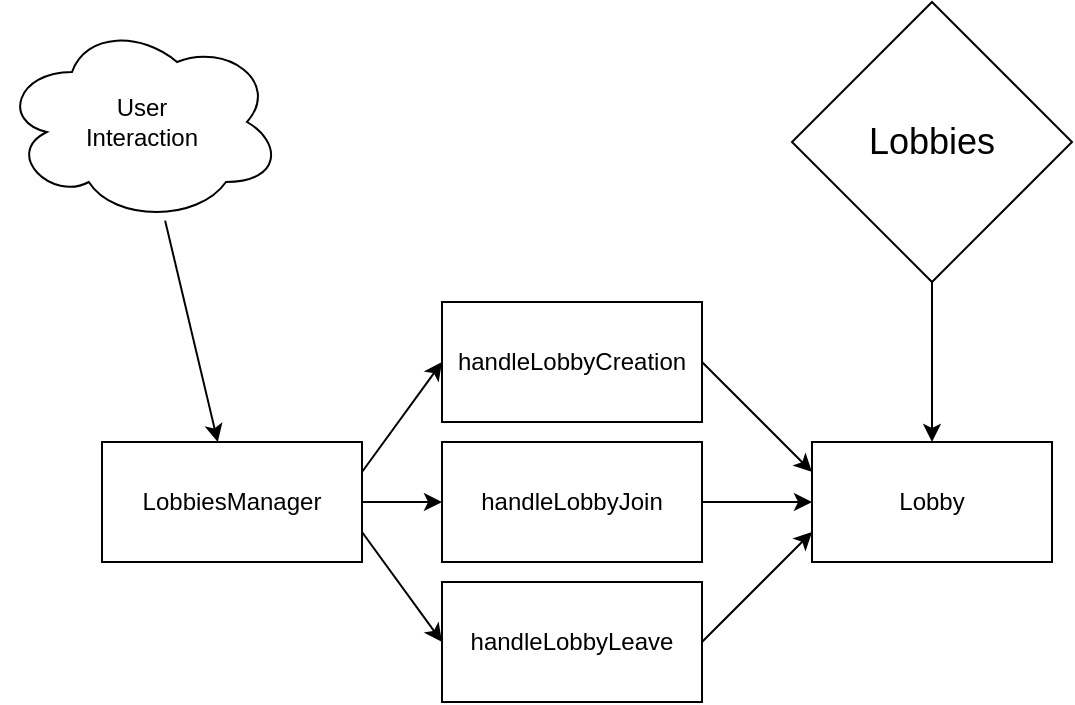 <mxfile>
    <diagram id="aGAvqy5937YfXyVlTSAt" name="Página-1">
        <mxGraphModel dx="722" dy="1104" grid="1" gridSize="10" guides="1" tooltips="1" connect="1" arrows="1" fold="1" page="0" pageScale="1" pageWidth="827" pageHeight="1169" math="0" shadow="0">
            <root>
                <mxCell id="0"/>
                <mxCell id="1" parent="0"/>
                <mxCell id="3" value="Lobby" style="rounded=0;whiteSpace=wrap;html=1;" parent="1" vertex="1">
                    <mxGeometry x="515" y="160" width="120" height="60" as="geometry"/>
                </mxCell>
                <mxCell id="5" value="" style="edgeStyle=none;html=1;" edge="1" parent="1" source="4" target="3">
                    <mxGeometry relative="1" as="geometry"/>
                </mxCell>
                <mxCell id="4" value="&lt;span style=&quot;font-size: 18px;&quot;&gt;Lobbies&lt;/span&gt;" style="rhombus;whiteSpace=wrap;html=1;" vertex="1" parent="1">
                    <mxGeometry x="505" y="-60" width="140" height="140" as="geometry"/>
                </mxCell>
                <mxCell id="21" value="" style="edgeStyle=none;html=1;" edge="1" parent="1" source="6" target="14">
                    <mxGeometry relative="1" as="geometry"/>
                </mxCell>
                <mxCell id="6" value="User&lt;br&gt;Interaction" style="ellipse;shape=cloud;whiteSpace=wrap;html=1;" vertex="1" parent="1">
                    <mxGeometry x="110" y="-50" width="140" height="100" as="geometry"/>
                </mxCell>
                <mxCell id="16" style="edgeStyle=none;html=1;exitX=1;exitY=0.5;exitDx=0;exitDy=0;entryX=0;entryY=0.5;entryDx=0;entryDy=0;" edge="1" parent="1" source="7" target="3">
                    <mxGeometry relative="1" as="geometry"/>
                </mxCell>
                <mxCell id="7" value="handleLobbyJoin" style="rounded=0;whiteSpace=wrap;html=1;" vertex="1" parent="1">
                    <mxGeometry x="330" y="160" width="130" height="60" as="geometry"/>
                </mxCell>
                <mxCell id="17" style="edgeStyle=none;html=1;exitX=1;exitY=0.5;exitDx=0;exitDy=0;entryX=0;entryY=0.75;entryDx=0;entryDy=0;" edge="1" parent="1" source="9" target="3">
                    <mxGeometry relative="1" as="geometry"/>
                </mxCell>
                <mxCell id="9" value="handleLobbyLeave" style="rounded=0;whiteSpace=wrap;html=1;" vertex="1" parent="1">
                    <mxGeometry x="330" y="230" width="130" height="60" as="geometry"/>
                </mxCell>
                <mxCell id="15" style="edgeStyle=none;html=1;exitX=1;exitY=0.5;exitDx=0;exitDy=0;entryX=0;entryY=0.25;entryDx=0;entryDy=0;" edge="1" parent="1" source="10" target="3">
                    <mxGeometry relative="1" as="geometry"/>
                </mxCell>
                <mxCell id="10" value="handleLobbyCreation" style="rounded=0;whiteSpace=wrap;html=1;" vertex="1" parent="1">
                    <mxGeometry x="330" y="90" width="130" height="60" as="geometry"/>
                </mxCell>
                <mxCell id="18" value="" style="edgeStyle=none;html=1;" edge="1" parent="1" source="14" target="7">
                    <mxGeometry relative="1" as="geometry"/>
                </mxCell>
                <mxCell id="19" style="edgeStyle=none;html=1;exitX=1;exitY=0.25;exitDx=0;exitDy=0;entryX=0;entryY=0.5;entryDx=0;entryDy=0;" edge="1" parent="1" source="14" target="10">
                    <mxGeometry relative="1" as="geometry"/>
                </mxCell>
                <mxCell id="20" style="edgeStyle=none;html=1;exitX=1;exitY=0.75;exitDx=0;exitDy=0;entryX=0;entryY=0.5;entryDx=0;entryDy=0;" edge="1" parent="1" source="14" target="9">
                    <mxGeometry relative="1" as="geometry"/>
                </mxCell>
                <mxCell id="14" value="LobbiesManager" style="rounded=0;whiteSpace=wrap;html=1;" vertex="1" parent="1">
                    <mxGeometry x="160" y="160" width="130" height="60" as="geometry"/>
                </mxCell>
            </root>
        </mxGraphModel>
    </diagram>
</mxfile>